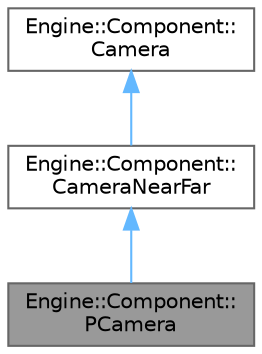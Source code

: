 digraph "Engine::Component::PCamera"
{
 // LATEX_PDF_SIZE
  bgcolor="transparent";
  edge [fontname=Helvetica,fontsize=10,labelfontname=Helvetica,labelfontsize=10];
  node [fontname=Helvetica,fontsize=10,shape=box,height=0.2,width=0.4];
  Node1 [label="Engine::Component::\lPCamera",height=0.2,width=0.4,color="gray40", fillcolor="grey60", style="filled", fontcolor="black",tooltip="Projection camera component."];
  Node2 -> Node1 [dir="back",color="steelblue1",style="solid"];
  Node2 [label="Engine::Component::\lCameraNearFar",height=0.2,width=0.4,color="gray40", fillcolor="white", style="filled",URL="$class_engine_1_1_component_1_1_camera_near_far.html",tooltip=" "];
  Node3 -> Node2 [dir="back",color="steelblue1",style="solid"];
  Node3 [label="Engine::Component::\lCamera",height=0.2,width=0.4,color="gray40", fillcolor="white", style="filled",URL="$class_engine_1_1_component_1_1_camera.html",tooltip="Abstract class for all camera-like components."];
}
